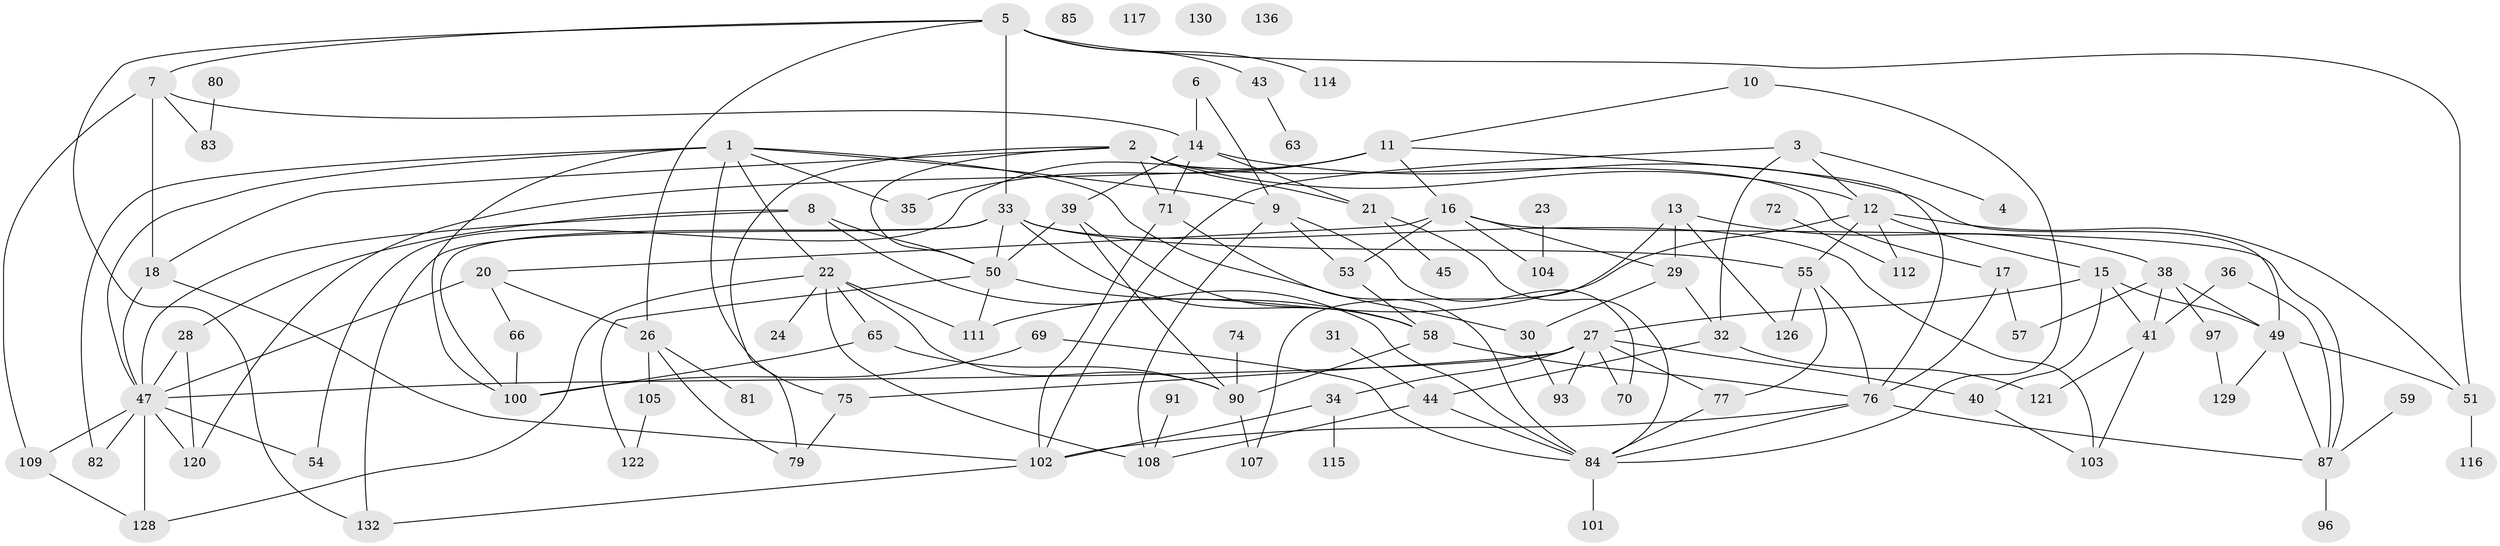 // original degree distribution, {6: 0.06428571428571428, 5: 0.12857142857142856, 4: 0.1357142857142857, 1: 0.15, 3: 0.22857142857142856, 2: 0.2571428571428571, 9: 0.007142857142857143, 0: 0.02857142857142857}
// Generated by graph-tools (version 1.1) at 2025/41/03/06/25 10:41:24]
// undirected, 99 vertices, 167 edges
graph export_dot {
graph [start="1"]
  node [color=gray90,style=filled];
  1 [super="+25"];
  2 [super="+56"];
  3;
  4;
  5 [super="+46"];
  6 [super="+131"];
  7 [super="+42"];
  8 [super="+37"];
  9 [super="+19"];
  10 [super="+113"];
  11 [super="+99"];
  12 [super="+133"];
  13 [super="+89"];
  14;
  15;
  16 [super="+86"];
  17 [super="+78"];
  18;
  20;
  21 [super="+98"];
  22 [super="+134"];
  23;
  24;
  26 [super="+73"];
  27 [super="+52"];
  28 [super="+61"];
  29 [super="+106"];
  30 [super="+60"];
  31;
  32 [super="+88"];
  33 [super="+94"];
  34;
  35;
  36 [super="+48"];
  38;
  39 [super="+125"];
  40;
  41 [super="+68"];
  43;
  44 [super="+95"];
  45;
  47 [super="+62"];
  49 [super="+67"];
  50 [super="+64"];
  51;
  53;
  54 [super="+123"];
  55;
  57;
  58 [super="+92"];
  59;
  63;
  65;
  66;
  69;
  70;
  71;
  72;
  74;
  75;
  76 [super="+118"];
  77;
  79;
  80;
  81;
  82;
  83;
  84 [super="+137"];
  85;
  87;
  90 [super="+140"];
  91;
  93 [super="+135"];
  96 [super="+124"];
  97 [super="+139"];
  100 [super="+119"];
  101;
  102 [super="+110"];
  103;
  104;
  105;
  107;
  108;
  109;
  111;
  112;
  114;
  115;
  116 [super="+127"];
  117;
  120;
  121;
  122;
  126;
  128 [super="+138"];
  129;
  130;
  132;
  136;
  1 -- 22;
  1 -- 47;
  1 -- 75;
  1 -- 82;
  1 -- 35;
  1 -- 100;
  1 -- 30;
  1 -- 9;
  2 -- 18;
  2 -- 71 [weight=2];
  2 -- 79;
  2 -- 21;
  2 -- 17;
  2 -- 50;
  2 -- 12;
  3 -- 4;
  3 -- 12;
  3 -- 32;
  3 -- 102;
  5 -- 132;
  5 -- 114;
  5 -- 51;
  5 -- 26;
  5 -- 43;
  5 -- 7;
  5 -- 33;
  6 -- 14;
  6 -- 9;
  7 -- 14;
  7 -- 18;
  7 -- 83;
  7 -- 109;
  8 -- 47;
  8 -- 28;
  8 -- 84;
  8 -- 50;
  9 -- 53;
  9 -- 70;
  9 -- 108;
  10 -- 84;
  10 -- 11;
  11 -- 35;
  11 -- 120;
  11 -- 16;
  11 -- 76;
  11 -- 54;
  12 -- 51;
  12 -- 111;
  12 -- 112;
  12 -- 55;
  12 -- 15;
  13 -- 126;
  13 -- 107;
  13 -- 38;
  13 -- 29;
  14 -- 39;
  14 -- 71;
  14 -- 21;
  14 -- 49;
  15 -- 27;
  15 -- 40;
  15 -- 49;
  15 -- 41;
  16 -- 29;
  16 -- 87;
  16 -- 104;
  16 -- 20;
  16 -- 53;
  17 -- 57;
  17 -- 76;
  18 -- 47;
  18 -- 102;
  20 -- 47;
  20 -- 66;
  20 -- 26;
  21 -- 84;
  21 -- 45;
  22 -- 65;
  22 -- 111;
  22 -- 128;
  22 -- 24;
  22 -- 108;
  22 -- 90;
  23 -- 104;
  26 -- 81;
  26 -- 105;
  26 -- 79;
  27 -- 34;
  27 -- 40;
  27 -- 93;
  27 -- 70;
  27 -- 75;
  27 -- 77;
  27 -- 47;
  28 -- 120;
  28 -- 47;
  29 -- 32;
  29 -- 30;
  30 -- 93;
  31 -- 44;
  32 -- 44;
  32 -- 121;
  33 -- 132;
  33 -- 100;
  33 -- 103;
  33 -- 55;
  33 -- 58;
  33 -- 50;
  34 -- 115;
  34 -- 102;
  36 -- 41;
  36 -- 87;
  38 -- 41;
  38 -- 57;
  38 -- 97;
  38 -- 49;
  39 -- 90;
  39 -- 50;
  39 -- 58;
  40 -- 103;
  41 -- 121;
  41 -- 103;
  43 -- 63;
  44 -- 108;
  44 -- 84;
  47 -- 54;
  47 -- 82;
  47 -- 109;
  47 -- 120;
  47 -- 128;
  49 -- 87;
  49 -- 129;
  49 -- 51;
  50 -- 58;
  50 -- 111;
  50 -- 122;
  51 -- 116;
  53 -- 58;
  55 -- 76;
  55 -- 77;
  55 -- 126;
  58 -- 90;
  58 -- 76;
  59 -- 87;
  65 -- 90;
  65 -- 100;
  66 -- 100;
  69 -- 84;
  69 -- 100;
  71 -- 84;
  71 -- 102;
  72 -- 112;
  74 -- 90;
  75 -- 79;
  76 -- 84;
  76 -- 87;
  76 -- 102;
  77 -- 84;
  80 -- 83;
  84 -- 101;
  87 -- 96;
  90 -- 107;
  91 -- 108;
  97 -- 129;
  102 -- 132;
  105 -- 122;
  109 -- 128;
}
